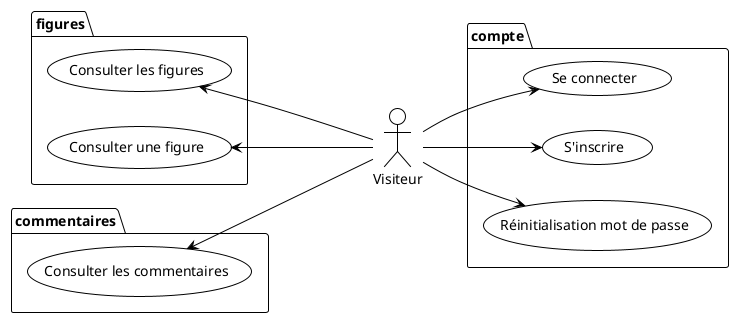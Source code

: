 @startuml

!theme plain
left to right direction

:Visiteur:

package compte {
    Visiteur --> (Se connecter)
    Visiteur --> (S'inscrire)
    Visiteur --> (Réinitialisation mot de passe)
}

package figures {
    (Consulter les figures) <--- Visiteur
    (Consulter une figure) <--- Visiteur
}

package commentaires {
    (Consulter les commentaires) <--- Visiteur
}
@enduml
